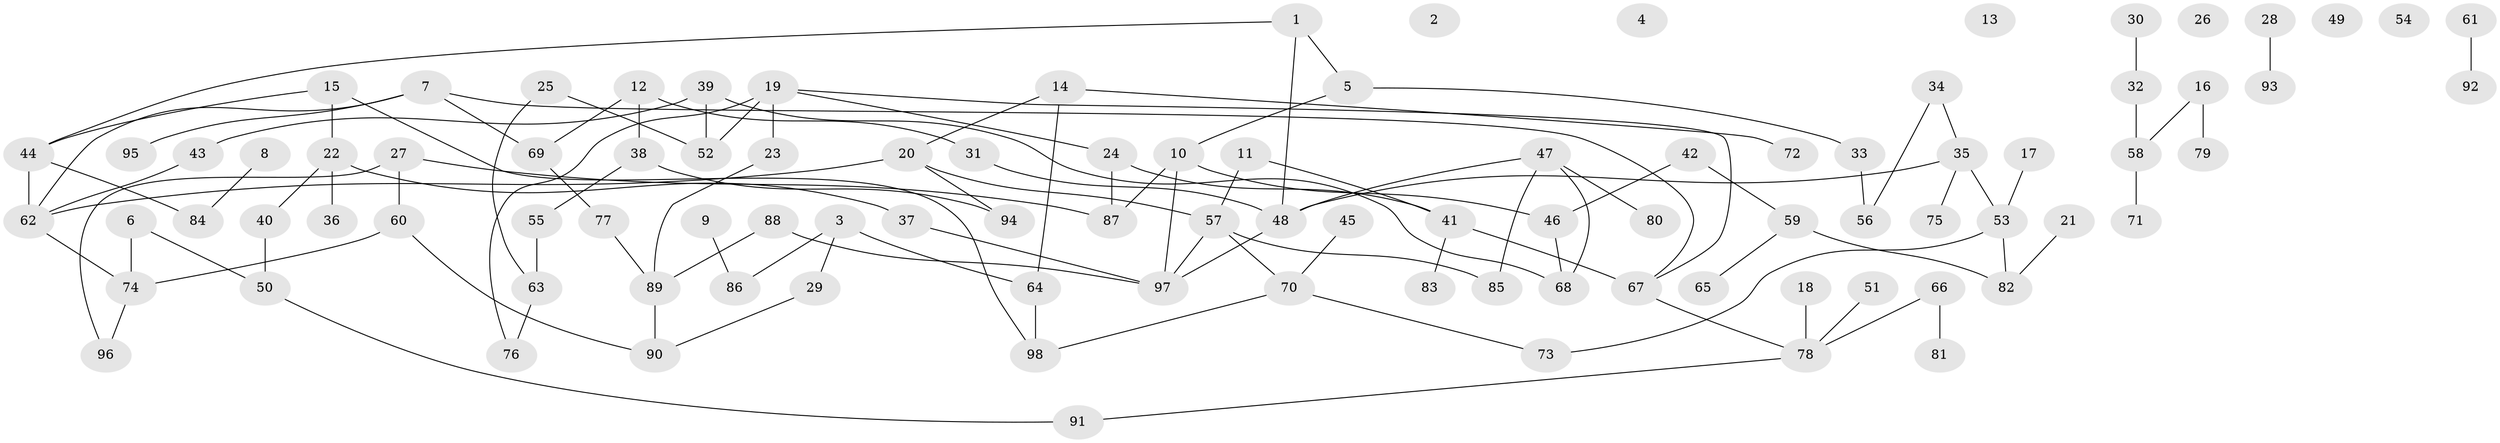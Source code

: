 // Generated by graph-tools (version 1.1) at 2025/12/03/09/25 04:12:53]
// undirected, 98 vertices, 115 edges
graph export_dot {
graph [start="1"]
  node [color=gray90,style=filled];
  1;
  2;
  3;
  4;
  5;
  6;
  7;
  8;
  9;
  10;
  11;
  12;
  13;
  14;
  15;
  16;
  17;
  18;
  19;
  20;
  21;
  22;
  23;
  24;
  25;
  26;
  27;
  28;
  29;
  30;
  31;
  32;
  33;
  34;
  35;
  36;
  37;
  38;
  39;
  40;
  41;
  42;
  43;
  44;
  45;
  46;
  47;
  48;
  49;
  50;
  51;
  52;
  53;
  54;
  55;
  56;
  57;
  58;
  59;
  60;
  61;
  62;
  63;
  64;
  65;
  66;
  67;
  68;
  69;
  70;
  71;
  72;
  73;
  74;
  75;
  76;
  77;
  78;
  79;
  80;
  81;
  82;
  83;
  84;
  85;
  86;
  87;
  88;
  89;
  90;
  91;
  92;
  93;
  94;
  95;
  96;
  97;
  98;
  1 -- 5;
  1 -- 44;
  1 -- 48;
  3 -- 29;
  3 -- 64;
  3 -- 86;
  5 -- 10;
  5 -- 33;
  6 -- 50;
  6 -- 74;
  7 -- 62;
  7 -- 67;
  7 -- 69;
  7 -- 95;
  8 -- 84;
  9 -- 86;
  10 -- 46;
  10 -- 87;
  10 -- 97;
  11 -- 41;
  11 -- 57;
  12 -- 31;
  12 -- 38;
  12 -- 69;
  14 -- 20;
  14 -- 64;
  14 -- 72;
  15 -- 22;
  15 -- 44;
  15 -- 98;
  16 -- 58;
  16 -- 79;
  17 -- 53;
  18 -- 78;
  19 -- 23;
  19 -- 24;
  19 -- 52;
  19 -- 67;
  19 -- 76;
  20 -- 57;
  20 -- 62;
  20 -- 94;
  21 -- 82;
  22 -- 36;
  22 -- 37;
  22 -- 40;
  23 -- 89;
  24 -- 41;
  24 -- 87;
  25 -- 52;
  25 -- 63;
  27 -- 60;
  27 -- 87;
  27 -- 96;
  28 -- 93;
  29 -- 90;
  30 -- 32;
  31 -- 48;
  32 -- 58;
  33 -- 56;
  34 -- 35;
  34 -- 56;
  35 -- 48;
  35 -- 53;
  35 -- 75;
  37 -- 97;
  38 -- 55;
  38 -- 94;
  39 -- 43;
  39 -- 52;
  39 -- 68;
  40 -- 50;
  41 -- 67;
  41 -- 83;
  42 -- 46;
  42 -- 59;
  43 -- 62;
  44 -- 62;
  44 -- 84;
  45 -- 70;
  46 -- 68;
  47 -- 48;
  47 -- 68;
  47 -- 80;
  47 -- 85;
  48 -- 97;
  50 -- 91;
  51 -- 78;
  53 -- 73;
  53 -- 82;
  55 -- 63;
  57 -- 70;
  57 -- 85;
  57 -- 97;
  58 -- 71;
  59 -- 65;
  59 -- 82;
  60 -- 74;
  60 -- 90;
  61 -- 92;
  62 -- 74;
  63 -- 76;
  64 -- 98;
  66 -- 78;
  66 -- 81;
  67 -- 78;
  69 -- 77;
  70 -- 73;
  70 -- 98;
  74 -- 96;
  77 -- 89;
  78 -- 91;
  88 -- 89;
  88 -- 97;
  89 -- 90;
}
